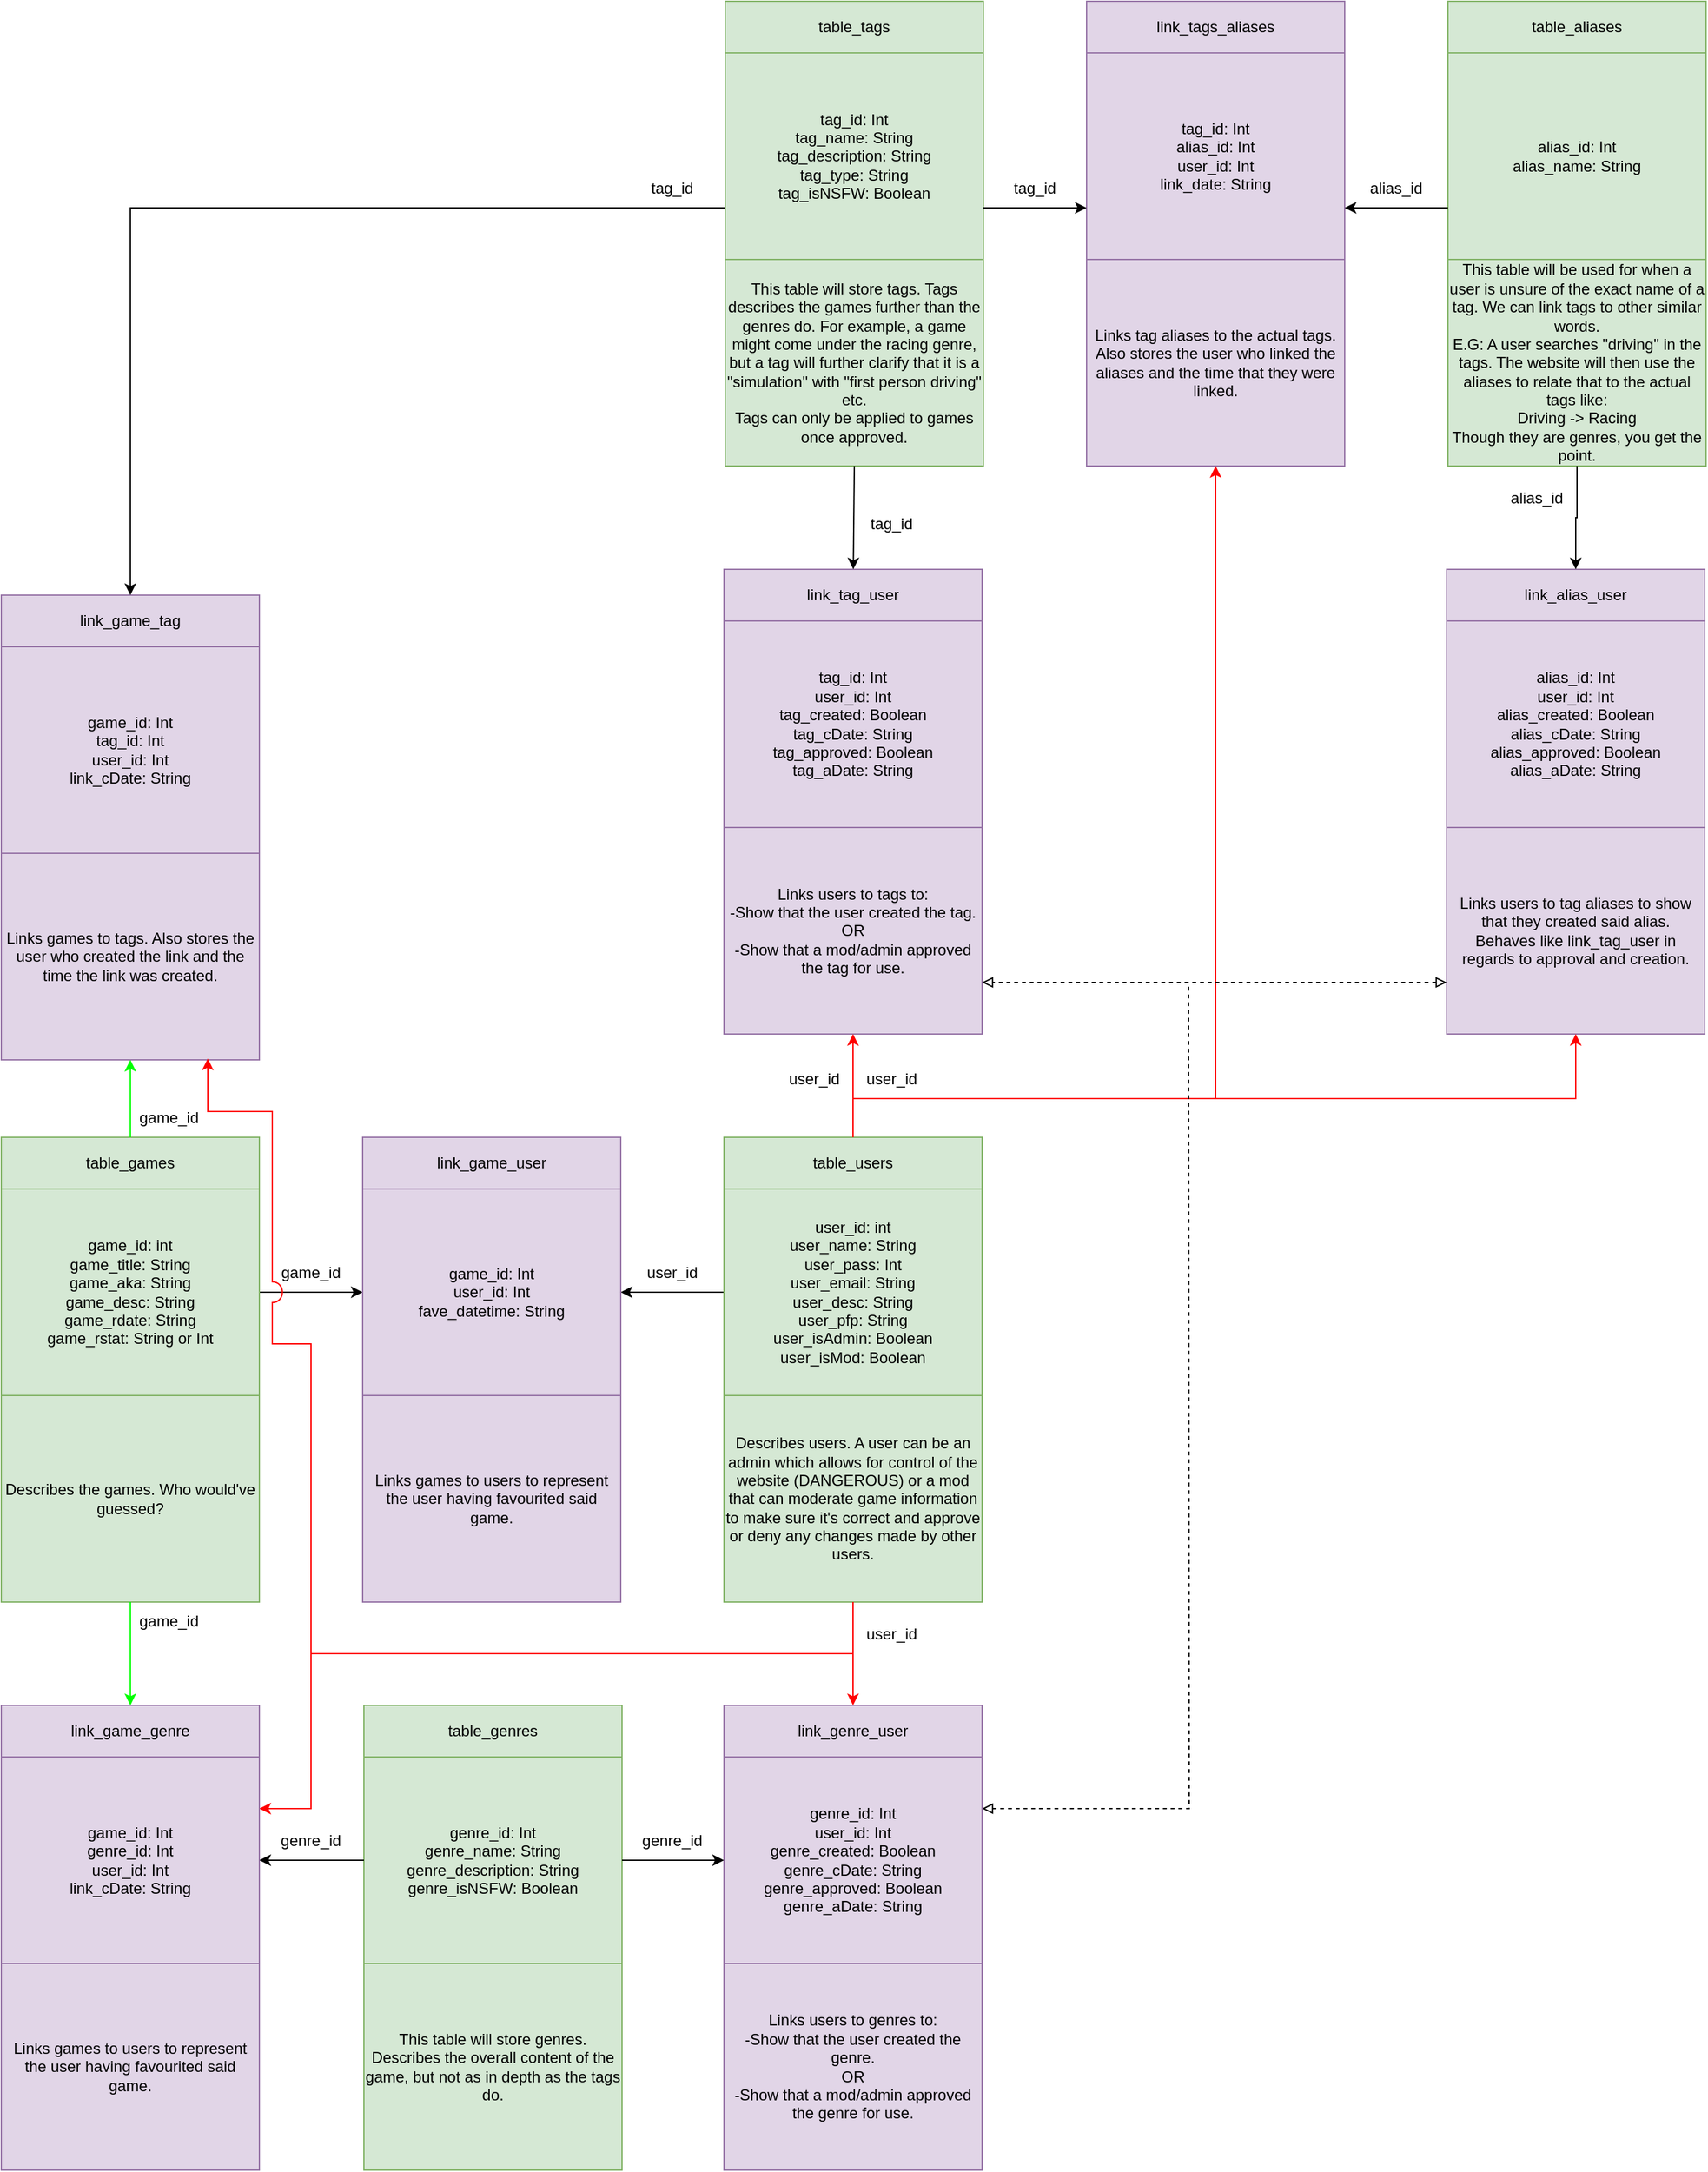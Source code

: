 <mxfile version="26.0.9">
  <diagram name="Page-1" id="stubMuT7CdCw7u1-jpZv">
    <mxGraphModel dx="1304" dy="767" grid="1" gridSize="10" guides="1" tooltips="1" connect="1" arrows="1" fold="1" page="1" pageScale="1" pageWidth="4681" pageHeight="3300" math="0" shadow="0">
      <root>
        <mxCell id="0" />
        <mxCell id="1" parent="0" />
        <mxCell id="tZD9DGKlAg4jo_WMVVw5-28" style="rounded=0;orthogonalLoop=1;jettySize=auto;html=1;exitX=1;exitY=0.5;exitDx=0;exitDy=0;entryX=0;entryY=0.5;entryDx=0;entryDy=0;strokeWidth=1;labelBackgroundColor=none;fontColor=#FCFCFC;fontSize=1;" parent="1" source="tZD9DGKlAg4jo_WMVVw5-2" target="tZD9DGKlAg4jo_WMVVw5-24" edge="1">
          <mxGeometry relative="1" as="geometry" />
        </mxCell>
        <mxCell id="tZD9DGKlAg4jo_WMVVw5-31" value="game_id" style="text;html=1;align=center;verticalAlign=middle;whiteSpace=wrap;rounded=0;" parent="1" vertex="1">
          <mxGeometry x="1710" y="1440" width="60" height="30" as="geometry" />
        </mxCell>
        <mxCell id="tZD9DGKlAg4jo_WMVVw5-32" style="rounded=0;orthogonalLoop=1;jettySize=auto;html=1;exitX=0;exitY=0.5;exitDx=0;exitDy=0;entryX=1;entryY=0.5;entryDx=0;entryDy=0;strokeWidth=1;" parent="1" source="tZD9DGKlAg4jo_WMVVw5-20" target="tZD9DGKlAg4jo_WMVVw5-24" edge="1">
          <mxGeometry relative="1" as="geometry" />
        </mxCell>
        <mxCell id="tZD9DGKlAg4jo_WMVVw5-33" value="user_id" style="text;html=1;align=center;verticalAlign=middle;whiteSpace=wrap;rounded=0;" parent="1" vertex="1">
          <mxGeometry x="1990" y="1440" width="60" height="30" as="geometry" />
        </mxCell>
        <mxCell id="tZD9DGKlAg4jo_WMVVw5-47" value="" style="group" parent="1" vertex="1" connectable="0">
          <mxGeometry x="2621" y="470" width="200" height="360" as="geometry" />
        </mxCell>
        <mxCell id="tZD9DGKlAg4jo_WMVVw5-37" value="" style="group;fillColor=#d5e8d4;strokeColor=#82b366;" parent="tZD9DGKlAg4jo_WMVVw5-47" vertex="1" connectable="0">
          <mxGeometry width="200" height="200" as="geometry" />
        </mxCell>
        <mxCell id="tZD9DGKlAg4jo_WMVVw5-38" value="table_aliases" style="rounded=0;whiteSpace=wrap;html=1;fillColor=#d5e8d4;strokeColor=#82b366;" parent="tZD9DGKlAg4jo_WMVVw5-37" vertex="1">
          <mxGeometry width="200" height="40" as="geometry" />
        </mxCell>
        <mxCell id="tZD9DGKlAg4jo_WMVVw5-39" value="alias_id: Int&lt;div&gt;alias_name: String&lt;/div&gt;" style="rounded=0;whiteSpace=wrap;html=1;fillColor=#d5e8d4;strokeColor=#82b366;" parent="tZD9DGKlAg4jo_WMVVw5-37" vertex="1">
          <mxGeometry y="40" width="200" height="160" as="geometry" />
        </mxCell>
        <mxCell id="tZD9DGKlAg4jo_WMVVw5-46" value="This table will be used for when a user is unsure of the exact name of a tag. We can link tags to other similar words.&lt;div&gt;E.G: A user searches &quot;driving&quot; in the tags. The website will then use the aliases to relate that to the actual tags like:&lt;br&gt;Driving -&amp;gt; Racing&lt;/div&gt;&lt;div&gt;Though they are genres, you get the point.&lt;/div&gt;" style="rounded=0;whiteSpace=wrap;html=1;fillColor=#d5e8d4;strokeColor=#82b366;" parent="tZD9DGKlAg4jo_WMVVw5-47" vertex="1">
          <mxGeometry y="200" width="200" height="160" as="geometry" />
        </mxCell>
        <mxCell id="tZD9DGKlAg4jo_WMVVw5-49" value="" style="group" parent="1" vertex="1" connectable="0">
          <mxGeometry x="2061" y="470" width="200" height="360" as="geometry" />
        </mxCell>
        <mxCell id="tZD9DGKlAg4jo_WMVVw5-36" value="" style="group" parent="tZD9DGKlAg4jo_WMVVw5-49" vertex="1" connectable="0">
          <mxGeometry width="200" height="200" as="geometry" />
        </mxCell>
        <mxCell id="tZD9DGKlAg4jo_WMVVw5-3" value="table_tags" style="rounded=0;whiteSpace=wrap;html=1;fillColor=#d5e8d4;strokeColor=#82b366;" parent="tZD9DGKlAg4jo_WMVVw5-36" vertex="1">
          <mxGeometry width="200" height="40" as="geometry" />
        </mxCell>
        <mxCell id="tZD9DGKlAg4jo_WMVVw5-34" value="tag_id: Int&lt;div&gt;tag_name: String&lt;/div&gt;&lt;div&gt;tag_description: String&lt;/div&gt;&lt;div&gt;tag_type: String&lt;/div&gt;&lt;div&gt;tag_isNSFW: Boolean&lt;/div&gt;" style="rounded=0;whiteSpace=wrap;html=1;fillColor=#d5e8d4;strokeColor=#82b366;" parent="tZD9DGKlAg4jo_WMVVw5-36" vertex="1">
          <mxGeometry y="40" width="200" height="160" as="geometry" />
        </mxCell>
        <mxCell id="tZD9DGKlAg4jo_WMVVw5-48" value="This table will store tags. Tags describes the games further than the genres do. For example, a game might come under the racing genre, but a tag will further clarify that it is a &quot;simulation&quot; with &quot;first person driving&quot; etc.&lt;div&gt;Tags can only be applied to games once approved.&lt;/div&gt;" style="rounded=0;whiteSpace=wrap;html=1;fillColor=#d5e8d4;strokeColor=#82b366;" parent="tZD9DGKlAg4jo_WMVVw5-49" vertex="1">
          <mxGeometry y="200" width="200" height="160" as="geometry" />
        </mxCell>
        <mxCell id="tZD9DGKlAg4jo_WMVVw5-51" value="" style="group" parent="1" vertex="1" connectable="0">
          <mxGeometry x="2341" y="470" width="200" height="360" as="geometry" />
        </mxCell>
        <mxCell id="tZD9DGKlAg4jo_WMVVw5-40" value="" style="group;fillColor=#e1d5e7;strokeColor=#9673a6;" parent="tZD9DGKlAg4jo_WMVVw5-51" vertex="1" connectable="0">
          <mxGeometry width="200" height="200" as="geometry" />
        </mxCell>
        <mxCell id="tZD9DGKlAg4jo_WMVVw5-41" value="link_tags_aliases" style="rounded=0;whiteSpace=wrap;html=1;fillColor=#e1d5e7;strokeColor=#9673a6;" parent="tZD9DGKlAg4jo_WMVVw5-40" vertex="1">
          <mxGeometry width="200" height="40" as="geometry" />
        </mxCell>
        <mxCell id="tZD9DGKlAg4jo_WMVVw5-42" value="tag_id: Int&lt;div&gt;alias_id: Int&lt;/div&gt;&lt;div&gt;user_id: Int&lt;/div&gt;&lt;div&gt;link_date: String&lt;/div&gt;" style="rounded=0;whiteSpace=wrap;html=1;fillColor=#e1d5e7;strokeColor=#9673a6;" parent="tZD9DGKlAg4jo_WMVVw5-40" vertex="1">
          <mxGeometry y="40" width="200" height="160" as="geometry" />
        </mxCell>
        <mxCell id="tZD9DGKlAg4jo_WMVVw5-50" value="Links tag aliases to the actual tags. Also stores the user who linked the aliases and the time that they were linked." style="rounded=0;whiteSpace=wrap;html=1;fillColor=#e1d5e7;strokeColor=#9673a6;" parent="tZD9DGKlAg4jo_WMVVw5-51" vertex="1">
          <mxGeometry y="200" width="200" height="160" as="geometry" />
        </mxCell>
        <mxCell id="tZD9DGKlAg4jo_WMVVw5-58" value="" style="group" parent="1" vertex="1" connectable="0">
          <mxGeometry x="1500" y="1350" width="200" height="360" as="geometry" />
        </mxCell>
        <mxCell id="tZD9DGKlAg4jo_WMVVw5-19" value="" style="group;fillColor=#d5e8d4;strokeColor=#82b366;" parent="tZD9DGKlAg4jo_WMVVw5-58" vertex="1" connectable="0">
          <mxGeometry width="200" height="200" as="geometry" />
        </mxCell>
        <mxCell id="tZD9DGKlAg4jo_WMVVw5-1" value="table_games" style="rounded=0;whiteSpace=wrap;html=1;fillColor=#d5e8d4;strokeColor=#82b366;" parent="tZD9DGKlAg4jo_WMVVw5-19" vertex="1">
          <mxGeometry width="200" height="40" as="geometry" />
        </mxCell>
        <mxCell id="tZD9DGKlAg4jo_WMVVw5-2" value="game_id: int&lt;br&gt;game_title: String&lt;div&gt;game_aka: String&lt;br&gt;&lt;div&gt;game_desc: String&lt;/div&gt;&lt;div&gt;game_rdate: String&lt;/div&gt;&lt;/div&gt;&lt;div&gt;game_rstat: String or Int&lt;/div&gt;" style="rounded=0;whiteSpace=wrap;html=1;fillColor=#d5e8d4;strokeColor=#82b366;" parent="tZD9DGKlAg4jo_WMVVw5-19" vertex="1">
          <mxGeometry y="40" width="200" height="160" as="geometry" />
        </mxCell>
        <mxCell id="tZD9DGKlAg4jo_WMVVw5-57" value="&lt;div&gt;Describes the games. Who would&#39;ve guessed?&lt;/div&gt;" style="rounded=0;whiteSpace=wrap;html=1;fillColor=#d5e8d4;strokeColor=#82b366;" parent="tZD9DGKlAg4jo_WMVVw5-58" vertex="1">
          <mxGeometry y="200" width="200" height="160" as="geometry" />
        </mxCell>
        <mxCell id="tZD9DGKlAg4jo_WMVVw5-60" value="" style="group" parent="1" vertex="1" connectable="0">
          <mxGeometry x="1780" y="1350" width="200" height="360" as="geometry" />
        </mxCell>
        <mxCell id="tZD9DGKlAg4jo_WMVVw5-25" value="" style="group" parent="tZD9DGKlAg4jo_WMVVw5-60" vertex="1" connectable="0">
          <mxGeometry width="200" height="200" as="geometry" />
        </mxCell>
        <mxCell id="tZD9DGKlAg4jo_WMVVw5-23" value="link_game_user" style="rounded=0;whiteSpace=wrap;html=1;fillColor=#e1d5e7;strokeColor=#9673a6;" parent="tZD9DGKlAg4jo_WMVVw5-25" vertex="1">
          <mxGeometry width="200" height="40" as="geometry" />
        </mxCell>
        <mxCell id="tZD9DGKlAg4jo_WMVVw5-24" value="&lt;div&gt;game_id: Int&lt;/div&gt;&lt;div&gt;user_id: Int&lt;/div&gt;&lt;div&gt;fave_datetime: String&lt;/div&gt;" style="rounded=0;whiteSpace=wrap;html=1;fillColor=#e1d5e7;strokeColor=#9673a6;" parent="tZD9DGKlAg4jo_WMVVw5-25" vertex="1">
          <mxGeometry y="40" width="200" height="160" as="geometry" />
        </mxCell>
        <mxCell id="tZD9DGKlAg4jo_WMVVw5-59" value="&lt;div&gt;Links games to users to represent the user having favourited said game.&lt;/div&gt;" style="rounded=0;whiteSpace=wrap;html=1;fillColor=#e1d5e7;strokeColor=#9673a6;" parent="tZD9DGKlAg4jo_WMVVw5-60" vertex="1">
          <mxGeometry y="200" width="200" height="160" as="geometry" />
        </mxCell>
        <mxCell id="tZD9DGKlAg4jo_WMVVw5-62" value="" style="group" parent="1" vertex="1" connectable="0">
          <mxGeometry x="2060" y="1350" width="200" height="360" as="geometry" />
        </mxCell>
        <mxCell id="tZD9DGKlAg4jo_WMVVw5-21" value="" style="group;fillColor=#d5e8d4;strokeColor=#82b366;" parent="tZD9DGKlAg4jo_WMVVw5-62" vertex="1" connectable="0">
          <mxGeometry width="200" height="200" as="geometry" />
        </mxCell>
        <mxCell id="tZD9DGKlAg4jo_WMVVw5-14" value="table_users" style="rounded=0;whiteSpace=wrap;html=1;fillColor=#d5e8d4;strokeColor=#82b366;" parent="tZD9DGKlAg4jo_WMVVw5-21" vertex="1">
          <mxGeometry width="200" height="40" as="geometry" />
        </mxCell>
        <mxCell id="tZD9DGKlAg4jo_WMVVw5-20" value="&lt;div&gt;user_id: int&lt;/div&gt;user_name: String&lt;div&gt;user_pass: Int&lt;/div&gt;&lt;div&gt;user_email: String&lt;/div&gt;&lt;div&gt;user_desc: String&lt;/div&gt;&lt;div&gt;user_pfp: String&lt;/div&gt;&lt;div&gt;user_isAdmin: Boolean&lt;/div&gt;&lt;div&gt;user_isMod: Boolean&lt;/div&gt;" style="rounded=0;whiteSpace=wrap;html=1;fillColor=#d5e8d4;strokeColor=#82b366;" parent="tZD9DGKlAg4jo_WMVVw5-21" vertex="1">
          <mxGeometry y="40" width="200" height="160" as="geometry" />
        </mxCell>
        <mxCell id="tZD9DGKlAg4jo_WMVVw5-61" value="&lt;div&gt;Describes users. A user can be an admin which allows for control of the website (DANGEROUS) or a mod that can moderate game information to make sure it&#39;s correct and approve or deny any changes made by other users.&lt;/div&gt;" style="rounded=0;whiteSpace=wrap;html=1;fillColor=#d5e8d4;strokeColor=#82b366;" parent="tZD9DGKlAg4jo_WMVVw5-62" vertex="1">
          <mxGeometry y="200" width="200" height="160" as="geometry" />
        </mxCell>
        <mxCell id="tZD9DGKlAg4jo_WMVVw5-63" value="" style="group" parent="1" vertex="1" connectable="0">
          <mxGeometry x="2060" y="910" width="200" height="360" as="geometry" />
        </mxCell>
        <mxCell id="tZD9DGKlAg4jo_WMVVw5-64" value="" style="group;fillColor=#e1d5e7;strokeColor=#9673a6;" parent="tZD9DGKlAg4jo_WMVVw5-63" vertex="1" connectable="0">
          <mxGeometry width="200" height="200" as="geometry" />
        </mxCell>
        <mxCell id="tZD9DGKlAg4jo_WMVVw5-65" value="link_tag_user" style="rounded=0;whiteSpace=wrap;html=1;fillColor=#e1d5e7;strokeColor=#9673a6;" parent="tZD9DGKlAg4jo_WMVVw5-64" vertex="1">
          <mxGeometry width="200" height="40" as="geometry" />
        </mxCell>
        <mxCell id="tZD9DGKlAg4jo_WMVVw5-66" value="tag_id: Int&lt;div&gt;user_id: Int&lt;/div&gt;&lt;div&gt;tag_created: Boolean&lt;/div&gt;&lt;div&gt;tag_cDate: String&lt;/div&gt;&lt;div&gt;tag_approved: Boolean&lt;/div&gt;&lt;div&gt;tag_aDate: String&lt;/div&gt;" style="rounded=0;whiteSpace=wrap;html=1;fillColor=#e1d5e7;strokeColor=#9673a6;" parent="tZD9DGKlAg4jo_WMVVw5-64" vertex="1">
          <mxGeometry y="40" width="200" height="160" as="geometry" />
        </mxCell>
        <mxCell id="tZD9DGKlAg4jo_WMVVw5-67" value="Links users to tags to:&lt;div&gt;-Show that the user created the tag.&lt;/div&gt;&lt;div&gt;OR&lt;/div&gt;&lt;div&gt;-Show that a mod/admin approved the tag for use.&lt;/div&gt;" style="rounded=0;whiteSpace=wrap;html=1;fillColor=#e1d5e7;strokeColor=#9673a6;" parent="tZD9DGKlAg4jo_WMVVw5-63" vertex="1">
          <mxGeometry y="200" width="200" height="160" as="geometry" />
        </mxCell>
        <mxCell id="tZD9DGKlAg4jo_WMVVw5-69" style="edgeStyle=orthogonalEdgeStyle;rounded=0;orthogonalLoop=1;jettySize=auto;html=1;exitX=1;exitY=0.75;exitDx=0;exitDy=0;entryX=0;entryY=0.75;entryDx=0;entryDy=0;strokeWidth=1;" parent="1" source="tZD9DGKlAg4jo_WMVVw5-34" target="tZD9DGKlAg4jo_WMVVw5-42" edge="1">
          <mxGeometry relative="1" as="geometry" />
        </mxCell>
        <mxCell id="tZD9DGKlAg4jo_WMVVw5-70" style="edgeStyle=orthogonalEdgeStyle;rounded=0;orthogonalLoop=1;jettySize=auto;html=1;exitX=0;exitY=0.75;exitDx=0;exitDy=0;entryX=1;entryY=0.75;entryDx=0;entryDy=0;strokeWidth=1;" parent="1" source="tZD9DGKlAg4jo_WMVVw5-39" target="tZD9DGKlAg4jo_WMVVw5-42" edge="1">
          <mxGeometry relative="1" as="geometry" />
        </mxCell>
        <mxCell id="tZD9DGKlAg4jo_WMVVw5-71" value="alias_id" style="text;html=1;align=center;verticalAlign=middle;whiteSpace=wrap;rounded=0;" parent="1" vertex="1">
          <mxGeometry x="2551" y="600" width="60" height="30" as="geometry" />
        </mxCell>
        <mxCell id="tZD9DGKlAg4jo_WMVVw5-72" value="tag_id" style="text;html=1;align=center;verticalAlign=middle;whiteSpace=wrap;rounded=0;" parent="1" vertex="1">
          <mxGeometry x="2271" y="600" width="60" height="30" as="geometry" />
        </mxCell>
        <mxCell id="tZD9DGKlAg4jo_WMVVw5-73" style="edgeStyle=none;rounded=0;orthogonalLoop=1;jettySize=auto;html=1;exitX=0.5;exitY=0;exitDx=0;exitDy=0;entryX=0.5;entryY=1;entryDx=0;entryDy=0;strokeColor=#FF0000;" parent="1" source="tZD9DGKlAg4jo_WMVVw5-14" target="tZD9DGKlAg4jo_WMVVw5-67" edge="1">
          <mxGeometry relative="1" as="geometry" />
        </mxCell>
        <mxCell id="tZD9DGKlAg4jo_WMVVw5-74" value="user_id" style="text;html=1;align=center;verticalAlign=middle;whiteSpace=wrap;rounded=0;" parent="1" vertex="1">
          <mxGeometry x="2160" y="1290" width="60" height="30" as="geometry" />
        </mxCell>
        <mxCell id="tZD9DGKlAg4jo_WMVVw5-76" style="edgeStyle=none;rounded=0;orthogonalLoop=1;jettySize=auto;html=1;exitX=0.5;exitY=1;exitDx=0;exitDy=0;" parent="1" source="tZD9DGKlAg4jo_WMVVw5-48" target="tZD9DGKlAg4jo_WMVVw5-65" edge="1">
          <mxGeometry relative="1" as="geometry" />
        </mxCell>
        <mxCell id="tZD9DGKlAg4jo_WMVVw5-77" value="tag_id" style="text;html=1;align=center;verticalAlign=middle;whiteSpace=wrap;rounded=0;" parent="1" vertex="1">
          <mxGeometry x="2160" y="860" width="60" height="30" as="geometry" />
        </mxCell>
        <mxCell id="tZD9DGKlAg4jo_WMVVw5-78" value="" style="group" parent="1" vertex="1" connectable="0">
          <mxGeometry x="2620" y="910" width="200" height="360" as="geometry" />
        </mxCell>
        <mxCell id="tZD9DGKlAg4jo_WMVVw5-79" value="" style="group;fillColor=#e1d5e7;strokeColor=#9673a6;" parent="tZD9DGKlAg4jo_WMVVw5-78" vertex="1" connectable="0">
          <mxGeometry width="200" height="200" as="geometry" />
        </mxCell>
        <mxCell id="tZD9DGKlAg4jo_WMVVw5-80" value="link_alias_user" style="rounded=0;whiteSpace=wrap;html=1;fillColor=#e1d5e7;strokeColor=#9673a6;" parent="tZD9DGKlAg4jo_WMVVw5-79" vertex="1">
          <mxGeometry width="200" height="40" as="geometry" />
        </mxCell>
        <mxCell id="tZD9DGKlAg4jo_WMVVw5-81" value="alias_id: Int&lt;div&gt;user_id: Int&lt;/div&gt;&lt;div&gt;alias_created: Boolean&lt;/div&gt;&lt;div&gt;alias_cDate: String&lt;/div&gt;&lt;div&gt;alias_approved: Boolean&lt;/div&gt;&lt;div&gt;alias_aDate: String&lt;/div&gt;" style="rounded=0;whiteSpace=wrap;html=1;fillColor=#e1d5e7;strokeColor=#9673a6;" parent="tZD9DGKlAg4jo_WMVVw5-79" vertex="1">
          <mxGeometry y="40" width="200" height="160" as="geometry" />
        </mxCell>
        <mxCell id="tZD9DGKlAg4jo_WMVVw5-82" value="Links users to tag aliases to show that they created said alias.&lt;div&gt;Behaves like link_tag_user in regards to approval and creation.&lt;/div&gt;" style="rounded=0;whiteSpace=wrap;html=1;fillColor=#e1d5e7;strokeColor=#9673a6;" parent="tZD9DGKlAg4jo_WMVVw5-78" vertex="1">
          <mxGeometry y="200" width="200" height="160" as="geometry" />
        </mxCell>
        <mxCell id="tZD9DGKlAg4jo_WMVVw5-83" style="edgeStyle=orthogonalEdgeStyle;rounded=0;orthogonalLoop=1;jettySize=auto;html=1;exitX=0.5;exitY=0;exitDx=0;exitDy=0;entryX=0.5;entryY=1;entryDx=0;entryDy=0;strokeColor=#FF0000;" parent="1" source="tZD9DGKlAg4jo_WMVVw5-14" target="tZD9DGKlAg4jo_WMVVw5-82" edge="1">
          <mxGeometry relative="1" as="geometry">
            <Array as="points">
              <mxPoint x="2160" y="1320" />
              <mxPoint x="2720" y="1320" />
            </Array>
          </mxGeometry>
        </mxCell>
        <mxCell id="tZD9DGKlAg4jo_WMVVw5-84" style="edgeStyle=orthogonalEdgeStyle;rounded=0;orthogonalLoop=1;jettySize=auto;html=1;exitX=0.5;exitY=1;exitDx=0;exitDy=0;entryX=0.5;entryY=0;entryDx=0;entryDy=0;" parent="1" source="tZD9DGKlAg4jo_WMVVw5-46" target="tZD9DGKlAg4jo_WMVVw5-80" edge="1">
          <mxGeometry relative="1" as="geometry" />
        </mxCell>
        <mxCell id="tZD9DGKlAg4jo_WMVVw5-85" value="alias_id" style="text;html=1;align=center;verticalAlign=middle;whiteSpace=wrap;rounded=0;" parent="1" vertex="1">
          <mxGeometry x="2660" y="840" width="60" height="30" as="geometry" />
        </mxCell>
        <mxCell id="tZD9DGKlAg4jo_WMVVw5-88" style="edgeStyle=orthogonalEdgeStyle;rounded=0;orthogonalLoop=1;jettySize=auto;html=1;exitX=0.5;exitY=0;exitDx=0;exitDy=0;entryX=0.5;entryY=1;entryDx=0;entryDy=0;strokeColor=#FF0000;" parent="1" source="tZD9DGKlAg4jo_WMVVw5-14" target="tZD9DGKlAg4jo_WMVVw5-50" edge="1">
          <mxGeometry relative="1" as="geometry">
            <Array as="points">
              <mxPoint x="2160" y="1320" />
              <mxPoint x="2441" y="1320" />
            </Array>
          </mxGeometry>
        </mxCell>
        <mxCell id="tZD9DGKlAg4jo_WMVVw5-96" style="edgeStyle=orthogonalEdgeStyle;rounded=0;orthogonalLoop=1;jettySize=auto;html=1;exitX=0;exitY=0.75;exitDx=0;exitDy=0;entryX=1;entryY=0.75;entryDx=0;entryDy=0;startArrow=block;startFill=0;endArrow=block;endFill=0;dashed=1;" parent="1" source="tZD9DGKlAg4jo_WMVVw5-82" target="tZD9DGKlAg4jo_WMVVw5-67" edge="1">
          <mxGeometry relative="1" as="geometry" />
        </mxCell>
        <mxCell id="tZD9DGKlAg4jo_WMVVw5-107" value="" style="group" parent="1" vertex="1" connectable="0">
          <mxGeometry x="1780" y="1790" width="201" height="360" as="geometry" />
        </mxCell>
        <mxCell id="tZD9DGKlAg4jo_WMVVw5-99" value="" style="group" parent="tZD9DGKlAg4jo_WMVVw5-107" vertex="1" connectable="0">
          <mxGeometry width="201" height="200" as="geometry" />
        </mxCell>
        <mxCell id="tZD9DGKlAg4jo_WMVVw5-10" value="table_genres" style="rounded=0;whiteSpace=wrap;html=1;fillColor=#d5e8d4;strokeColor=#82b366;" parent="tZD9DGKlAg4jo_WMVVw5-99" vertex="1">
          <mxGeometry x="1" width="200" height="40" as="geometry" />
        </mxCell>
        <mxCell id="tZD9DGKlAg4jo_WMVVw5-98" value="&lt;div&gt;genre_id: Int&lt;/div&gt;&lt;div&gt;genre_name: String&lt;/div&gt;&lt;div&gt;genre_description: String&lt;/div&gt;&lt;div&gt;genre_isNSFW: Boolean&lt;/div&gt;" style="rounded=0;whiteSpace=wrap;html=1;fillColor=#d5e8d4;strokeColor=#82b366;" parent="tZD9DGKlAg4jo_WMVVw5-99" vertex="1">
          <mxGeometry x="1" y="40" width="200" height="160" as="geometry" />
        </mxCell>
        <mxCell id="tZD9DGKlAg4jo_WMVVw5-106" value="This table will store genres. Describes the overall content of the game, but not as in depth as the tags do." style="rounded=0;whiteSpace=wrap;html=1;fillColor=#d5e8d4;strokeColor=#82b366;" parent="tZD9DGKlAg4jo_WMVVw5-107" vertex="1">
          <mxGeometry x="1" y="200" width="200" height="160" as="geometry" />
        </mxCell>
        <mxCell id="tZD9DGKlAg4jo_WMVVw5-117" value="user_id" style="text;html=1;align=center;verticalAlign=middle;whiteSpace=wrap;rounded=0;" parent="1" vertex="1">
          <mxGeometry x="2100" y="1290" width="60" height="30" as="geometry" />
        </mxCell>
        <mxCell id="tZD9DGKlAg4jo_WMVVw5-129" value="" style="group;dashed=1;" parent="1" vertex="1" connectable="0">
          <mxGeometry x="2060" y="1790" width="200" height="360" as="geometry" />
        </mxCell>
        <mxCell id="tZD9DGKlAg4jo_WMVVw5-130" value="" style="group;fillColor=#e1d5e7;strokeColor=#9673a6;" parent="tZD9DGKlAg4jo_WMVVw5-129" vertex="1" connectable="0">
          <mxGeometry width="200" height="200" as="geometry" />
        </mxCell>
        <mxCell id="tZD9DGKlAg4jo_WMVVw5-131" value="link_genre_user" style="rounded=0;whiteSpace=wrap;html=1;fillColor=#e1d5e7;strokeColor=#9673a6;" parent="tZD9DGKlAg4jo_WMVVw5-130" vertex="1">
          <mxGeometry width="200" height="40" as="geometry" />
        </mxCell>
        <mxCell id="tZD9DGKlAg4jo_WMVVw5-158" style="edgeStyle=orthogonalEdgeStyle;rounded=0;orthogonalLoop=1;jettySize=auto;html=1;exitX=1;exitY=0.25;exitDx=0;exitDy=0;dashed=1;startArrow=block;startFill=0;endArrow=none;" parent="tZD9DGKlAg4jo_WMVVw5-130" source="tZD9DGKlAg4jo_WMVVw5-132" edge="1">
          <mxGeometry relative="1" as="geometry">
            <mxPoint x="360" y="-560" as="targetPoint" />
          </mxGeometry>
        </mxCell>
        <mxCell id="tZD9DGKlAg4jo_WMVVw5-132" value="genre_id: Int&lt;div&gt;user_id: Int&lt;/div&gt;&lt;div&gt;genre_created: Boolean&lt;/div&gt;&lt;div&gt;genre_cDate: String&lt;/div&gt;&lt;div&gt;genre_approved: Boolean&lt;/div&gt;&lt;div&gt;genre_aDate: String&lt;/div&gt;" style="rounded=0;whiteSpace=wrap;html=1;fillColor=#e1d5e7;strokeColor=#9673a6;" parent="tZD9DGKlAg4jo_WMVVw5-130" vertex="1">
          <mxGeometry y="40" width="200" height="160" as="geometry" />
        </mxCell>
        <mxCell id="tZD9DGKlAg4jo_WMVVw5-133" value="Links users to genres to:&lt;div&gt;-Show that the user created the genre.&lt;/div&gt;&lt;div&gt;OR&lt;/div&gt;&lt;div&gt;-Show that a mod/admin approved the genre for use.&lt;/div&gt;" style="rounded=0;whiteSpace=wrap;html=1;fillColor=#e1d5e7;strokeColor=#9673a6;" parent="tZD9DGKlAg4jo_WMVVw5-129" vertex="1">
          <mxGeometry y="200" width="200" height="160" as="geometry" />
        </mxCell>
        <mxCell id="tZD9DGKlAg4jo_WMVVw5-134" style="edgeStyle=orthogonalEdgeStyle;rounded=0;orthogonalLoop=1;jettySize=auto;html=1;exitX=0.5;exitY=1;exitDx=0;exitDy=0;strokeColor=#FF0000;" parent="1" source="tZD9DGKlAg4jo_WMVVw5-61" target="tZD9DGKlAg4jo_WMVVw5-131" edge="1">
          <mxGeometry relative="1" as="geometry" />
        </mxCell>
        <mxCell id="tZD9DGKlAg4jo_WMVVw5-137" value="genre_id" style="text;html=1;align=center;verticalAlign=middle;whiteSpace=wrap;rounded=0;" parent="1" vertex="1">
          <mxGeometry x="1990" y="1880" width="60" height="30" as="geometry" />
        </mxCell>
        <mxCell id="tZD9DGKlAg4jo_WMVVw5-138" value="user_id" style="text;html=1;align=center;verticalAlign=middle;whiteSpace=wrap;rounded=0;" parent="1" vertex="1">
          <mxGeometry x="2160" y="1720" width="60" height="30" as="geometry" />
        </mxCell>
        <mxCell id="tZD9DGKlAg4jo_WMVVw5-139" value="" style="group" parent="1" vertex="1" connectable="0">
          <mxGeometry x="1500" y="1790" width="200" height="360" as="geometry" />
        </mxCell>
        <mxCell id="tZD9DGKlAg4jo_WMVVw5-140" value="" style="group" parent="tZD9DGKlAg4jo_WMVVw5-139" vertex="1" connectable="0">
          <mxGeometry width="200" height="200" as="geometry" />
        </mxCell>
        <mxCell id="tZD9DGKlAg4jo_WMVVw5-141" value="link_game_genre" style="rounded=0;whiteSpace=wrap;html=1;fillColor=#e1d5e7;strokeColor=#9673a6;" parent="tZD9DGKlAg4jo_WMVVw5-140" vertex="1">
          <mxGeometry width="200" height="40" as="geometry" />
        </mxCell>
        <mxCell id="tZD9DGKlAg4jo_WMVVw5-142" value="&lt;div&gt;game_id: Int&lt;/div&gt;&lt;div&gt;genre_id: Int&lt;/div&gt;&lt;div&gt;user_id: Int&lt;/div&gt;&lt;div&gt;link_cDate: String&lt;/div&gt;" style="rounded=0;whiteSpace=wrap;html=1;fillColor=#e1d5e7;strokeColor=#9673a6;" parent="tZD9DGKlAg4jo_WMVVw5-140" vertex="1">
          <mxGeometry y="40" width="200" height="160" as="geometry" />
        </mxCell>
        <mxCell id="tZD9DGKlAg4jo_WMVVw5-143" value="&lt;div&gt;Links games to users to represent the user having favourited said game.&lt;/div&gt;" style="rounded=0;whiteSpace=wrap;html=1;fillColor=#e1d5e7;strokeColor=#9673a6;" parent="tZD9DGKlAg4jo_WMVVw5-139" vertex="1">
          <mxGeometry y="200" width="200" height="160" as="geometry" />
        </mxCell>
        <mxCell id="tZD9DGKlAg4jo_WMVVw5-145" style="edgeStyle=orthogonalEdgeStyle;rounded=0;orthogonalLoop=1;jettySize=auto;html=1;exitX=1;exitY=0.5;exitDx=0;exitDy=0;entryX=0;entryY=0.5;entryDx=0;entryDy=0;" parent="1" source="tZD9DGKlAg4jo_WMVVw5-98" target="tZD9DGKlAg4jo_WMVVw5-132" edge="1">
          <mxGeometry relative="1" as="geometry" />
        </mxCell>
        <mxCell id="tZD9DGKlAg4jo_WMVVw5-146" style="edgeStyle=orthogonalEdgeStyle;rounded=0;orthogonalLoop=1;jettySize=auto;html=1;exitX=0;exitY=0.5;exitDx=0;exitDy=0;entryX=1;entryY=0.5;entryDx=0;entryDy=0;" parent="1" source="tZD9DGKlAg4jo_WMVVw5-98" target="tZD9DGKlAg4jo_WMVVw5-142" edge="1">
          <mxGeometry relative="1" as="geometry" />
        </mxCell>
        <mxCell id="tZD9DGKlAg4jo_WMVVw5-147" value="genre_id" style="text;html=1;align=center;verticalAlign=middle;whiteSpace=wrap;rounded=0;" parent="1" vertex="1">
          <mxGeometry x="1710" y="1880" width="60" height="30" as="geometry" />
        </mxCell>
        <mxCell id="tZD9DGKlAg4jo_WMVVw5-148" style="edgeStyle=orthogonalEdgeStyle;rounded=0;orthogonalLoop=1;jettySize=auto;html=1;exitX=0.5;exitY=1;exitDx=0;exitDy=0;entryX=0.5;entryY=0;entryDx=0;entryDy=0;strokeColor=#00FF00;" parent="1" source="tZD9DGKlAg4jo_WMVVw5-57" target="tZD9DGKlAg4jo_WMVVw5-141" edge="1">
          <mxGeometry relative="1" as="geometry" />
        </mxCell>
        <mxCell id="tZD9DGKlAg4jo_WMVVw5-149" value="game_id" style="text;html=1;align=center;verticalAlign=middle;whiteSpace=wrap;rounded=0;" parent="1" vertex="1">
          <mxGeometry x="1600" y="1710" width="60" height="30" as="geometry" />
        </mxCell>
        <mxCell id="tZD9DGKlAg4jo_WMVVw5-150" style="edgeStyle=orthogonalEdgeStyle;rounded=0;orthogonalLoop=1;jettySize=auto;html=1;exitX=0.5;exitY=1;exitDx=0;exitDy=0;entryX=1;entryY=0.25;entryDx=0;entryDy=0;strokeColor=#FF0000;" parent="1" source="tZD9DGKlAg4jo_WMVVw5-61" target="tZD9DGKlAg4jo_WMVVw5-142" edge="1">
          <mxGeometry relative="1" as="geometry">
            <Array as="points">
              <mxPoint x="2160" y="1750" />
              <mxPoint x="1740" y="1750" />
              <mxPoint x="1740" y="1870" />
            </Array>
          </mxGeometry>
        </mxCell>
        <mxCell id="tZD9DGKlAg4jo_WMVVw5-151" value="" style="group" parent="1" vertex="1" connectable="0">
          <mxGeometry x="1500" y="930" width="200" height="360" as="geometry" />
        </mxCell>
        <mxCell id="tZD9DGKlAg4jo_WMVVw5-152" value="" style="group" parent="tZD9DGKlAg4jo_WMVVw5-151" vertex="1" connectable="0">
          <mxGeometry width="200" height="200" as="geometry" />
        </mxCell>
        <mxCell id="tZD9DGKlAg4jo_WMVVw5-153" value="link_game_tag" style="rounded=0;whiteSpace=wrap;html=1;fillColor=#e1d5e7;strokeColor=#9673a6;" parent="tZD9DGKlAg4jo_WMVVw5-152" vertex="1">
          <mxGeometry width="200" height="40" as="geometry" />
        </mxCell>
        <mxCell id="tZD9DGKlAg4jo_WMVVw5-154" value="&lt;div&gt;game_id: Int&lt;/div&gt;&lt;div&gt;tag_id: Int&lt;/div&gt;&lt;div&gt;user_id: Int&lt;/div&gt;&lt;div&gt;link_cDate: String&lt;/div&gt;" style="rounded=0;whiteSpace=wrap;html=1;fillColor=#e1d5e7;strokeColor=#9673a6;" parent="tZD9DGKlAg4jo_WMVVw5-152" vertex="1">
          <mxGeometry y="40" width="200" height="160" as="geometry" />
        </mxCell>
        <mxCell id="tZD9DGKlAg4jo_WMVVw5-155" value="&lt;div&gt;Links games to tags. Also stores the user who created the link and the time the link was created.&lt;/div&gt;" style="rounded=0;whiteSpace=wrap;html=1;fillColor=#e1d5e7;strokeColor=#9673a6;" parent="tZD9DGKlAg4jo_WMVVw5-151" vertex="1">
          <mxGeometry y="200" width="200" height="160" as="geometry" />
        </mxCell>
        <mxCell id="tZD9DGKlAg4jo_WMVVw5-156" style="edgeStyle=orthogonalEdgeStyle;rounded=0;orthogonalLoop=1;jettySize=auto;html=1;exitX=0.5;exitY=0;exitDx=0;exitDy=0;entryX=0.5;entryY=1;entryDx=0;entryDy=0;strokeColor=#00FF00;" parent="1" source="tZD9DGKlAg4jo_WMVVw5-1" target="tZD9DGKlAg4jo_WMVVw5-155" edge="1">
          <mxGeometry relative="1" as="geometry" />
        </mxCell>
        <mxCell id="tZD9DGKlAg4jo_WMVVw5-157" value="game_id" style="text;html=1;align=center;verticalAlign=middle;whiteSpace=wrap;rounded=0;" parent="1" vertex="1">
          <mxGeometry x="1600" y="1320" width="60" height="30" as="geometry" />
        </mxCell>
        <mxCell id="tZD9DGKlAg4jo_WMVVw5-159" style="edgeStyle=orthogonalEdgeStyle;rounded=0;orthogonalLoop=1;jettySize=auto;html=1;exitX=0;exitY=0.75;exitDx=0;exitDy=0;" parent="1" source="tZD9DGKlAg4jo_WMVVw5-34" target="tZD9DGKlAg4jo_WMVVw5-153" edge="1">
          <mxGeometry relative="1" as="geometry" />
        </mxCell>
        <mxCell id="tZD9DGKlAg4jo_WMVVw5-160" value="tag_id" style="text;html=1;align=center;verticalAlign=middle;whiteSpace=wrap;rounded=0;" parent="1" vertex="1">
          <mxGeometry x="1990" y="600" width="60" height="30" as="geometry" />
        </mxCell>
        <mxCell id="tZD9DGKlAg4jo_WMVVw5-161" style="edgeStyle=orthogonalEdgeStyle;rounded=0;orthogonalLoop=1;jettySize=auto;html=1;exitX=0.5;exitY=1;exitDx=0;exitDy=0;entryX=0.8;entryY=0.994;entryDx=0;entryDy=0;entryPerimeter=0;jumpStyle=arc;jumpSize=16;strokeColor=#FF0000;" parent="1" source="tZD9DGKlAg4jo_WMVVw5-61" target="tZD9DGKlAg4jo_WMVVw5-155" edge="1">
          <mxGeometry relative="1" as="geometry">
            <Array as="points">
              <mxPoint x="2160" y="1750" />
              <mxPoint x="1740" y="1750" />
              <mxPoint x="1740" y="1510" />
              <mxPoint x="1710" y="1510" />
              <mxPoint x="1710" y="1330" />
              <mxPoint x="1660" y="1330" />
            </Array>
          </mxGeometry>
        </mxCell>
      </root>
    </mxGraphModel>
  </diagram>
</mxfile>
